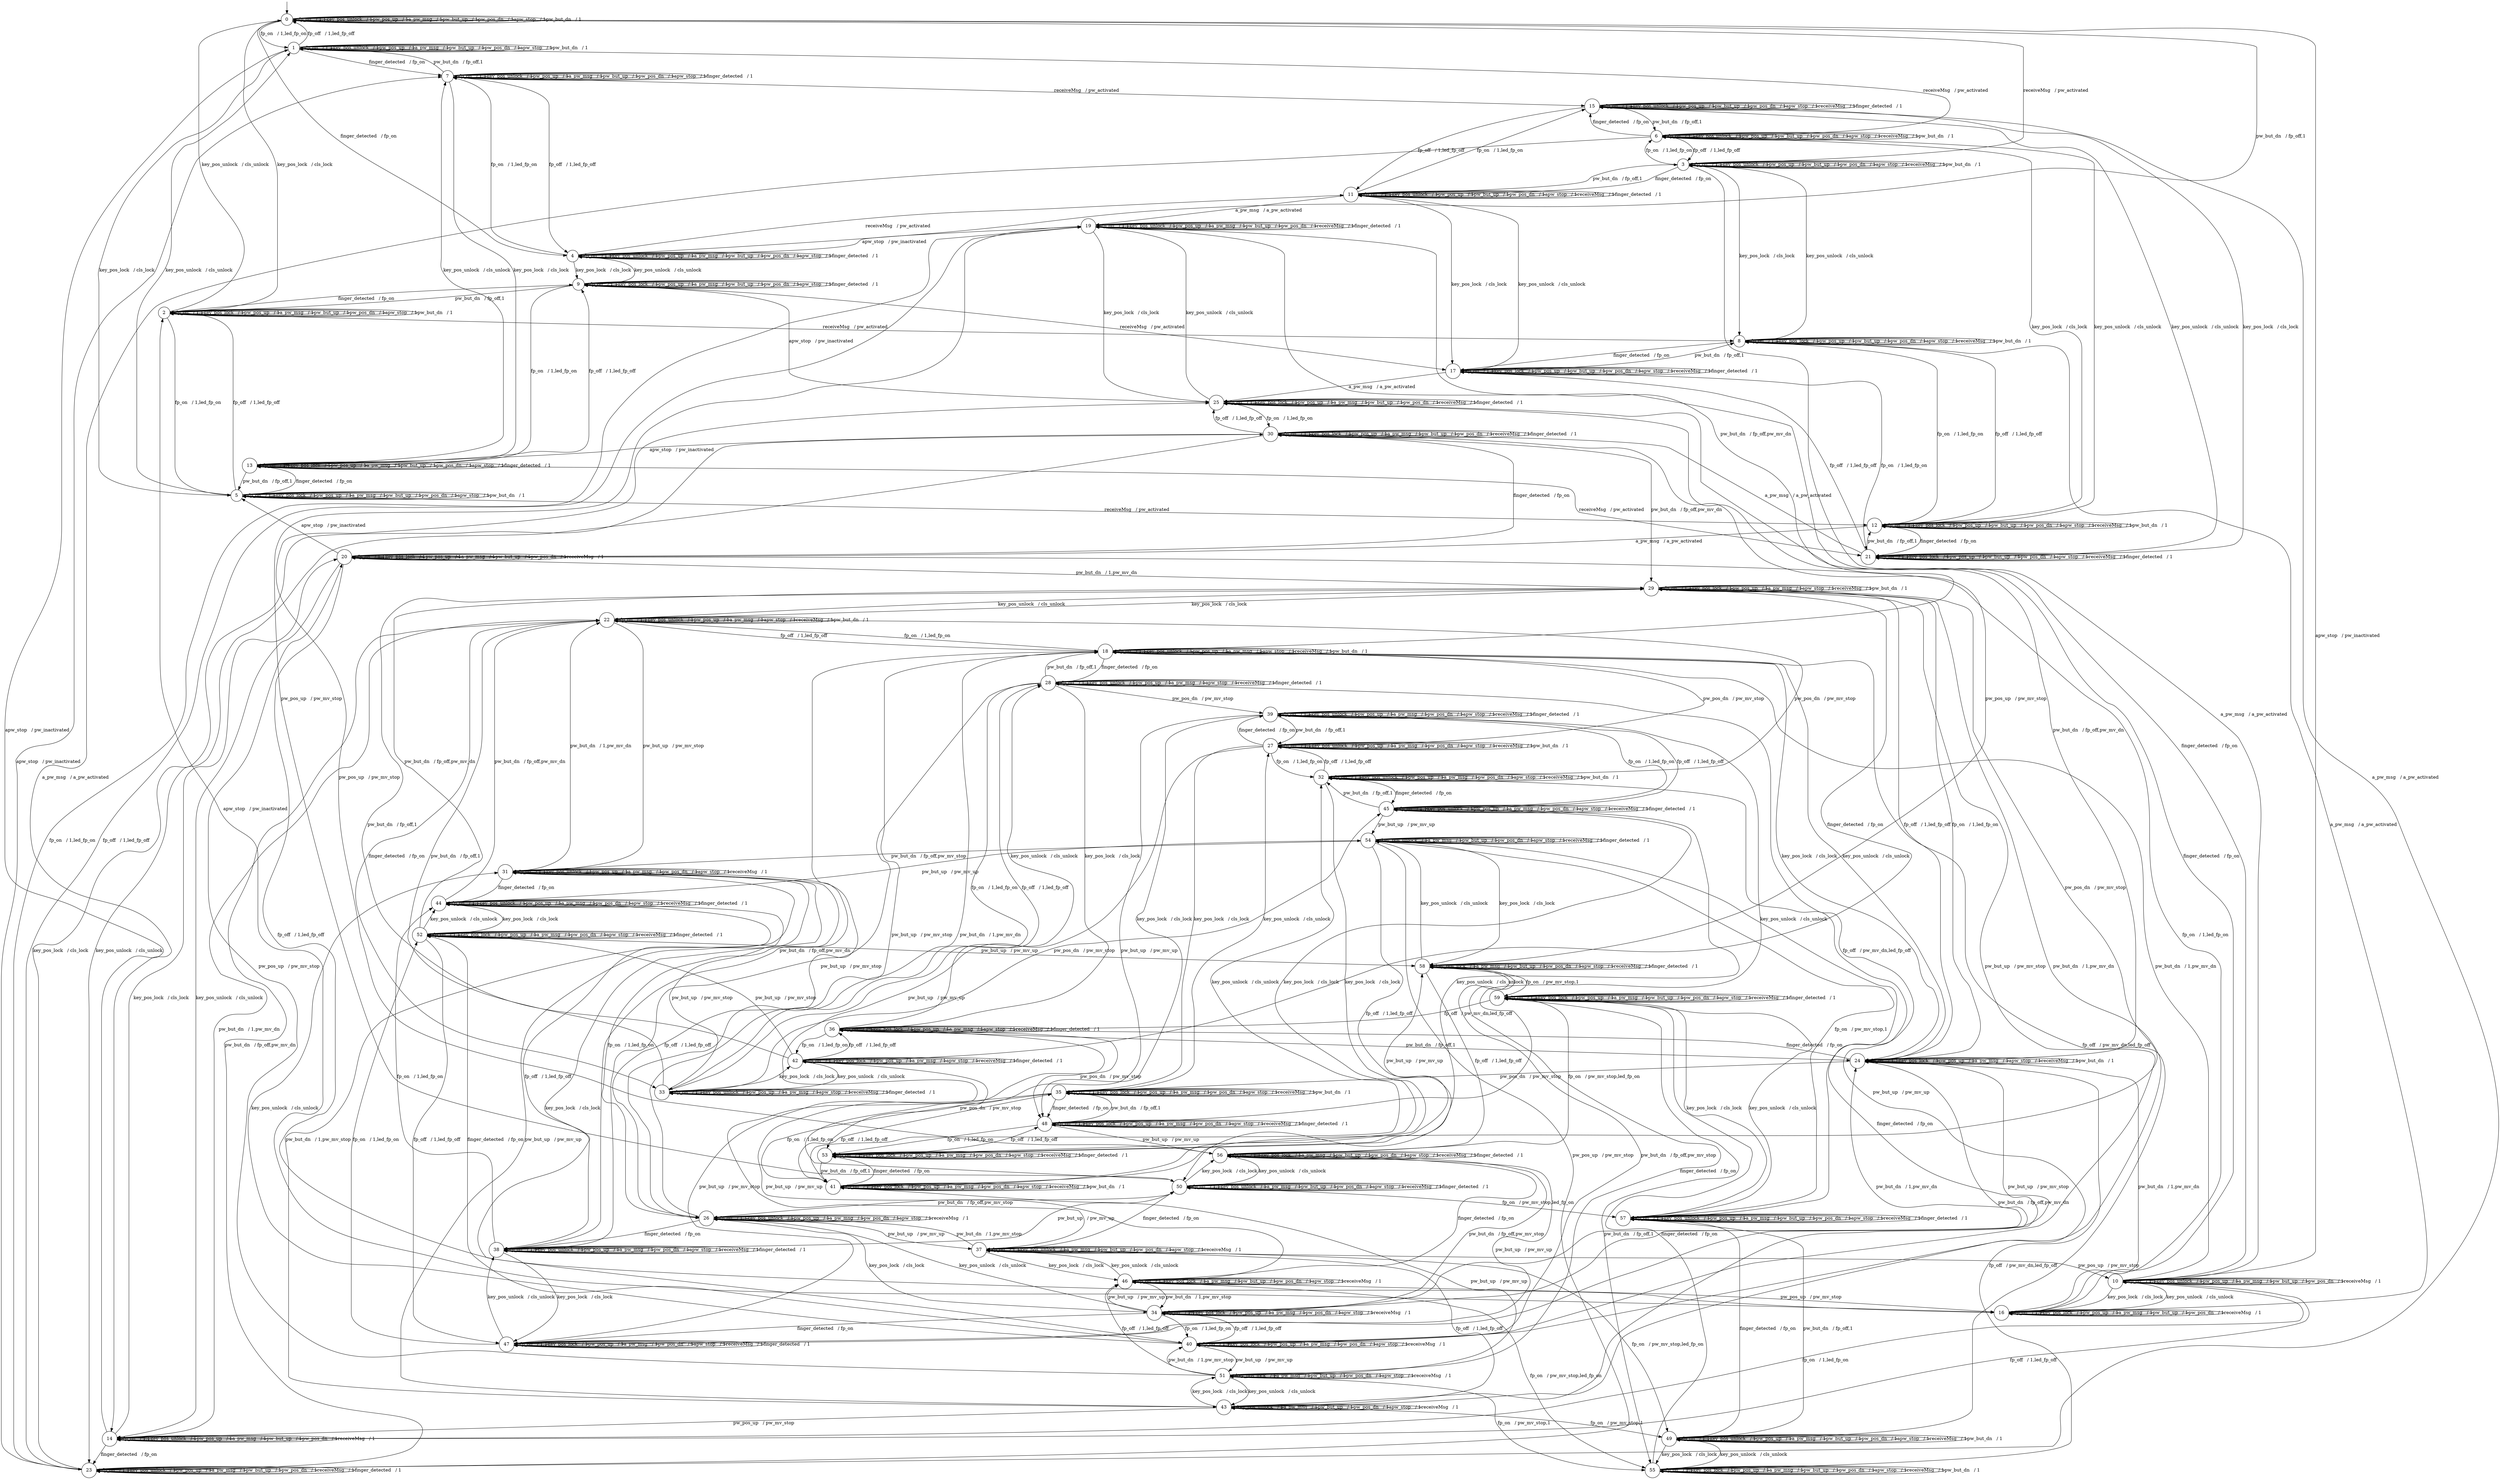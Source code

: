 digraph g {

	s0 [shape="circle" label="0"];
	s1 [shape="circle" label="1"];
	s2 [shape="circle" label="2"];
	s3 [shape="circle" label="3"];
	s4 [shape="circle" label="4"];
	s5 [shape="circle" label="5"];
	s6 [shape="circle" label="6"];
	s7 [shape="circle" label="7"];
	s8 [shape="circle" label="8"];
	s9 [shape="circle" label="9"];
	s10 [shape="circle" label="10"];
	s11 [shape="circle" label="11"];
	s12 [shape="circle" label="12"];
	s13 [shape="circle" label="13"];
	s14 [shape="circle" label="14"];
	s15 [shape="circle" label="15"];
	s16 [shape="circle" label="16"];
	s17 [shape="circle" label="17"];
	s18 [shape="circle" label="18"];
	s19 [shape="circle" label="19"];
	s20 [shape="circle" label="20"];
	s21 [shape="circle" label="21"];
	s22 [shape="circle" label="22"];
	s23 [shape="circle" label="23"];
	s24 [shape="circle" label="24"];
	s25 [shape="circle" label="25"];
	s26 [shape="circle" label="26"];
	s27 [shape="circle" label="27"];
	s28 [shape="circle" label="28"];
	s29 [shape="circle" label="29"];
	s30 [shape="circle" label="30"];
	s31 [shape="circle" label="31"];
	s32 [shape="circle" label="32"];
	s33 [shape="circle" label="33"];
	s34 [shape="circle" label="34"];
	s35 [shape="circle" label="35"];
	s36 [shape="circle" label="36"];
	s37 [shape="circle" label="37"];
	s38 [shape="circle" label="38"];
	s39 [shape="circle" label="39"];
	s40 [shape="circle" label="40"];
	s41 [shape="circle" label="41"];
	s42 [shape="circle" label="42"];
	s43 [shape="circle" label="43"];
	s44 [shape="circle" label="44"];
	s45 [shape="circle" label="45"];
	s46 [shape="circle" label="46"];
	s47 [shape="circle" label="47"];
	s48 [shape="circle" label="48"];
	s49 [shape="circle" label="49"];
	s50 [shape="circle" label="50"];
	s51 [shape="circle" label="51"];
	s52 [shape="circle" label="52"];
	s53 [shape="circle" label="53"];
	s54 [shape="circle" label="54"];
	s55 [shape="circle" label="55"];
	s56 [shape="circle" label="56"];
	s57 [shape="circle" label="57"];
	s58 [shape="circle" label="58"];
	s59 [shape="circle" label="59"];
	s0 -> s0 [label="fp_off   / 1,1"];
	s0 -> s1 [label="fp_on   / 1,led_fp_on"];
	s0 -> s0 [label="key_pos_unlock   / 1"];
	s0 -> s2 [label="key_pos_lock   / cls_lock"];
	s0 -> s0 [label="pw_pos_up   / 1"];
	s0 -> s0 [label="a_pw_msg   / 1"];
	s0 -> s0 [label="pw_but_up   / 1"];
	s0 -> s0 [label="pw_pos_dn   / 1"];
	s0 -> s0 [label="apw_stop   / 1"];
	s0 -> s3 [label="receiveMsg   / pw_activated"];
	s0 -> s0 [label="pw_but_dn   / 1"];
	s0 -> s4 [label="finger_detected   / fp_on"];
	s1 -> s0 [label="fp_off   / 1,led_fp_off"];
	s1 -> s1 [label="fp_on   / 1,1"];
	s1 -> s1 [label="key_pos_unlock   / 1"];
	s1 -> s5 [label="key_pos_lock   / cls_lock"];
	s1 -> s1 [label="pw_pos_up   / 1"];
	s1 -> s1 [label="a_pw_msg   / 1"];
	s1 -> s1 [label="pw_but_up   / 1"];
	s1 -> s1 [label="pw_pos_dn   / 1"];
	s1 -> s1 [label="apw_stop   / 1"];
	s1 -> s6 [label="receiveMsg   / pw_activated"];
	s1 -> s1 [label="pw_but_dn   / 1"];
	s1 -> s7 [label="finger_detected   / fp_on"];
	s2 -> s2 [label="fp_off   / 1,1"];
	s2 -> s5 [label="fp_on   / 1,led_fp_on"];
	s2 -> s0 [label="key_pos_unlock   / cls_unlock"];
	s2 -> s2 [label="key_pos_lock   / 1"];
	s2 -> s2 [label="pw_pos_up   / 1"];
	s2 -> s2 [label="a_pw_msg   / 1"];
	s2 -> s2 [label="pw_but_up   / 1"];
	s2 -> s2 [label="pw_pos_dn   / 1"];
	s2 -> s2 [label="apw_stop   / 1"];
	s2 -> s8 [label="receiveMsg   / pw_activated"];
	s2 -> s2 [label="pw_but_dn   / 1"];
	s2 -> s9 [label="finger_detected   / fp_on"];
	s3 -> s3 [label="fp_off   / 1,1"];
	s3 -> s6 [label="fp_on   / 1,led_fp_on"];
	s3 -> s3 [label="key_pos_unlock   / 1"];
	s3 -> s8 [label="key_pos_lock   / cls_lock"];
	s3 -> s3 [label="pw_pos_up   / 1"];
	s3 -> s10 [label="a_pw_msg   / a_pw_activated"];
	s3 -> s3 [label="pw_but_up   / 1"];
	s3 -> s3 [label="pw_pos_dn   / 1"];
	s3 -> s3 [label="apw_stop   / 1"];
	s3 -> s3 [label="receiveMsg   / 1"];
	s3 -> s3 [label="pw_but_dn   / 1"];
	s3 -> s11 [label="finger_detected   / fp_on"];
	s4 -> s4 [label="fp_off   / 1,1"];
	s4 -> s7 [label="fp_on   / 1,led_fp_on"];
	s4 -> s4 [label="key_pos_unlock   / 1"];
	s4 -> s9 [label="key_pos_lock   / cls_lock"];
	s4 -> s4 [label="pw_pos_up   / 1"];
	s4 -> s4 [label="a_pw_msg   / 1"];
	s4 -> s4 [label="pw_but_up   / 1"];
	s4 -> s4 [label="pw_pos_dn   / 1"];
	s4 -> s4 [label="apw_stop   / 1"];
	s4 -> s11 [label="receiveMsg   / pw_activated"];
	s4 -> s0 [label="pw_but_dn   / fp_off,1"];
	s4 -> s4 [label="finger_detected   / 1"];
	s5 -> s2 [label="fp_off   / 1,led_fp_off"];
	s5 -> s5 [label="fp_on   / 1,1"];
	s5 -> s1 [label="key_pos_unlock   / cls_unlock"];
	s5 -> s5 [label="key_pos_lock   / 1"];
	s5 -> s5 [label="pw_pos_up   / 1"];
	s5 -> s5 [label="a_pw_msg   / 1"];
	s5 -> s5 [label="pw_but_up   / 1"];
	s5 -> s5 [label="pw_pos_dn   / 1"];
	s5 -> s5 [label="apw_stop   / 1"];
	s5 -> s12 [label="receiveMsg   / pw_activated"];
	s5 -> s5 [label="pw_but_dn   / 1"];
	s5 -> s13 [label="finger_detected   / fp_on"];
	s6 -> s3 [label="fp_off   / 1,led_fp_off"];
	s6 -> s6 [label="fp_on   / 1,1"];
	s6 -> s6 [label="key_pos_unlock   / 1"];
	s6 -> s12 [label="key_pos_lock   / cls_lock"];
	s6 -> s6 [label="pw_pos_up   / 1"];
	s6 -> s14 [label="a_pw_msg   / a_pw_activated"];
	s6 -> s6 [label="pw_but_up   / 1"];
	s6 -> s6 [label="pw_pos_dn   / 1"];
	s6 -> s6 [label="apw_stop   / 1"];
	s6 -> s6 [label="receiveMsg   / 1"];
	s6 -> s6 [label="pw_but_dn   / 1"];
	s6 -> s15 [label="finger_detected   / fp_on"];
	s7 -> s4 [label="fp_off   / 1,led_fp_off"];
	s7 -> s7 [label="fp_on   / 1,1"];
	s7 -> s7 [label="key_pos_unlock   / 1"];
	s7 -> s13 [label="key_pos_lock   / cls_lock"];
	s7 -> s7 [label="pw_pos_up   / 1"];
	s7 -> s7 [label="a_pw_msg   / 1"];
	s7 -> s7 [label="pw_but_up   / 1"];
	s7 -> s7 [label="pw_pos_dn   / 1"];
	s7 -> s7 [label="apw_stop   / 1"];
	s7 -> s15 [label="receiveMsg   / pw_activated"];
	s7 -> s1 [label="pw_but_dn   / fp_off,1"];
	s7 -> s7 [label="finger_detected   / 1"];
	s8 -> s8 [label="fp_off   / 1,1"];
	s8 -> s12 [label="fp_on   / 1,led_fp_on"];
	s8 -> s3 [label="key_pos_unlock   / cls_unlock"];
	s8 -> s8 [label="key_pos_lock   / 1"];
	s8 -> s8 [label="pw_pos_up   / 1"];
	s8 -> s16 [label="a_pw_msg   / a_pw_activated"];
	s8 -> s8 [label="pw_but_up   / 1"];
	s8 -> s8 [label="pw_pos_dn   / 1"];
	s8 -> s8 [label="apw_stop   / 1"];
	s8 -> s8 [label="receiveMsg   / 1"];
	s8 -> s8 [label="pw_but_dn   / 1"];
	s8 -> s17 [label="finger_detected   / fp_on"];
	s9 -> s9 [label="fp_off   / 1,1"];
	s9 -> s13 [label="fp_on   / 1,led_fp_on"];
	s9 -> s4 [label="key_pos_unlock   / cls_unlock"];
	s9 -> s9 [label="key_pos_lock   / 1"];
	s9 -> s9 [label="pw_pos_up   / 1"];
	s9 -> s9 [label="a_pw_msg   / 1"];
	s9 -> s9 [label="pw_but_up   / 1"];
	s9 -> s9 [label="pw_pos_dn   / 1"];
	s9 -> s9 [label="apw_stop   / 1"];
	s9 -> s17 [label="receiveMsg   / pw_activated"];
	s9 -> s2 [label="pw_but_dn   / fp_off,1"];
	s9 -> s9 [label="finger_detected   / 1"];
	s10 -> s10 [label="fp_off   / 1,1"];
	s10 -> s14 [label="fp_on   / 1,led_fp_on"];
	s10 -> s10 [label="key_pos_unlock   / 1"];
	s10 -> s16 [label="key_pos_lock   / cls_lock"];
	s10 -> s10 [label="pw_pos_up   / 1"];
	s10 -> s10 [label="a_pw_msg   / 1"];
	s10 -> s10 [label="pw_but_up   / 1"];
	s10 -> s10 [label="pw_pos_dn   / 1"];
	s10 -> s0 [label="apw_stop   / pw_inactivated"];
	s10 -> s10 [label="receiveMsg   / 1"];
	s10 -> s18 [label="pw_but_dn   / 1,pw_mv_dn"];
	s10 -> s19 [label="finger_detected   / fp_on"];
	s11 -> s11 [label="fp_off   / 1,1"];
	s11 -> s15 [label="fp_on   / 1,led_fp_on"];
	s11 -> s11 [label="key_pos_unlock   / 1"];
	s11 -> s17 [label="key_pos_lock   / cls_lock"];
	s11 -> s11 [label="pw_pos_up   / 1"];
	s11 -> s19 [label="a_pw_msg   / a_pw_activated"];
	s11 -> s11 [label="pw_but_up   / 1"];
	s11 -> s11 [label="pw_pos_dn   / 1"];
	s11 -> s11 [label="apw_stop   / 1"];
	s11 -> s11 [label="receiveMsg   / 1"];
	s11 -> s3 [label="pw_but_dn   / fp_off,1"];
	s11 -> s11 [label="finger_detected   / 1"];
	s12 -> s8 [label="fp_off   / 1,led_fp_off"];
	s12 -> s12 [label="fp_on   / 1,1"];
	s12 -> s6 [label="key_pos_unlock   / cls_unlock"];
	s12 -> s12 [label="key_pos_lock   / 1"];
	s12 -> s12 [label="pw_pos_up   / 1"];
	s12 -> s20 [label="a_pw_msg   / a_pw_activated"];
	s12 -> s12 [label="pw_but_up   / 1"];
	s12 -> s12 [label="pw_pos_dn   / 1"];
	s12 -> s12 [label="apw_stop   / 1"];
	s12 -> s12 [label="receiveMsg   / 1"];
	s12 -> s12 [label="pw_but_dn   / 1"];
	s12 -> s21 [label="finger_detected   / fp_on"];
	s13 -> s9 [label="fp_off   / 1,led_fp_off"];
	s13 -> s13 [label="fp_on   / 1,1"];
	s13 -> s7 [label="key_pos_unlock   / cls_unlock"];
	s13 -> s13 [label="key_pos_lock   / 1"];
	s13 -> s13 [label="pw_pos_up   / 1"];
	s13 -> s13 [label="a_pw_msg   / 1"];
	s13 -> s13 [label="pw_but_up   / 1"];
	s13 -> s13 [label="pw_pos_dn   / 1"];
	s13 -> s13 [label="apw_stop   / 1"];
	s13 -> s21 [label="receiveMsg   / pw_activated"];
	s13 -> s5 [label="pw_but_dn   / fp_off,1"];
	s13 -> s13 [label="finger_detected   / 1"];
	s14 -> s10 [label="fp_off   / 1,led_fp_off"];
	s14 -> s14 [label="fp_on   / 1,1"];
	s14 -> s14 [label="key_pos_unlock   / 1"];
	s14 -> s20 [label="key_pos_lock   / cls_lock"];
	s14 -> s14 [label="pw_pos_up   / 1"];
	s14 -> s14 [label="a_pw_msg   / 1"];
	s14 -> s14 [label="pw_but_up   / 1"];
	s14 -> s14 [label="pw_pos_dn   / 1"];
	s14 -> s1 [label="apw_stop   / pw_inactivated"];
	s14 -> s14 [label="receiveMsg   / 1"];
	s14 -> s22 [label="pw_but_dn   / 1,pw_mv_dn"];
	s14 -> s23 [label="finger_detected   / fp_on"];
	s15 -> s11 [label="fp_off   / 1,led_fp_off"];
	s15 -> s15 [label="fp_on   / 1,1"];
	s15 -> s15 [label="key_pos_unlock   / 1"];
	s15 -> s21 [label="key_pos_lock   / cls_lock"];
	s15 -> s15 [label="pw_pos_up   / 1"];
	s15 -> s23 [label="a_pw_msg   / a_pw_activated"];
	s15 -> s15 [label="pw_but_up   / 1"];
	s15 -> s15 [label="pw_pos_dn   / 1"];
	s15 -> s15 [label="apw_stop   / 1"];
	s15 -> s15 [label="receiveMsg   / 1"];
	s15 -> s6 [label="pw_but_dn   / fp_off,1"];
	s15 -> s15 [label="finger_detected   / 1"];
	s16 -> s16 [label="fp_off   / 1,1"];
	s16 -> s20 [label="fp_on   / 1,led_fp_on"];
	s16 -> s10 [label="key_pos_unlock   / cls_unlock"];
	s16 -> s16 [label="key_pos_lock   / 1"];
	s16 -> s16 [label="pw_pos_up   / 1"];
	s16 -> s16 [label="a_pw_msg   / 1"];
	s16 -> s16 [label="pw_but_up   / 1"];
	s16 -> s16 [label="pw_pos_dn   / 1"];
	s16 -> s2 [label="apw_stop   / pw_inactivated"];
	s16 -> s16 [label="receiveMsg   / 1"];
	s16 -> s24 [label="pw_but_dn   / 1,pw_mv_dn"];
	s16 -> s25 [label="finger_detected   / fp_on"];
	s17 -> s17 [label="fp_off   / 1,1"];
	s17 -> s21 [label="fp_on   / 1,led_fp_on"];
	s17 -> s11 [label="key_pos_unlock   / cls_unlock"];
	s17 -> s17 [label="key_pos_lock   / 1"];
	s17 -> s17 [label="pw_pos_up   / 1"];
	s17 -> s25 [label="a_pw_msg   / a_pw_activated"];
	s17 -> s17 [label="pw_but_up   / 1"];
	s17 -> s17 [label="pw_pos_dn   / 1"];
	s17 -> s17 [label="apw_stop   / 1"];
	s17 -> s17 [label="receiveMsg   / 1"];
	s17 -> s8 [label="pw_but_dn   / fp_off,1"];
	s17 -> s17 [label="finger_detected   / 1"];
	s18 -> s18 [label="fp_off   / 1,1"];
	s18 -> s22 [label="fp_on   / 1,led_fp_on"];
	s18 -> s18 [label="key_pos_unlock   / 1"];
	s18 -> s24 [label="key_pos_lock   / cls_lock"];
	s18 -> s18 [label="pw_pos_up   / 1"];
	s18 -> s18 [label="a_pw_msg   / 1"];
	s18 -> s26 [label="pw_but_up   / pw_mv_stop"];
	s18 -> s27 [label="pw_pos_dn   / pw_mv_stop"];
	s18 -> s18 [label="apw_stop   / 1"];
	s18 -> s18 [label="receiveMsg   / 1"];
	s18 -> s18 [label="pw_but_dn   / 1"];
	s18 -> s28 [label="finger_detected   / fp_on"];
	s19 -> s19 [label="fp_off   / 1,1"];
	s19 -> s23 [label="fp_on   / 1,led_fp_on"];
	s19 -> s19 [label="key_pos_unlock   / 1"];
	s19 -> s25 [label="key_pos_lock   / cls_lock"];
	s19 -> s19 [label="pw_pos_up   / 1"];
	s19 -> s19 [label="a_pw_msg   / 1"];
	s19 -> s19 [label="pw_but_up   / 1"];
	s19 -> s19 [label="pw_pos_dn   / 1"];
	s19 -> s4 [label="apw_stop   / pw_inactivated"];
	s19 -> s19 [label="receiveMsg   / 1"];
	s19 -> s18 [label="pw_but_dn   / fp_off,pw_mv_dn"];
	s19 -> s19 [label="finger_detected   / 1"];
	s20 -> s16 [label="fp_off   / 1,led_fp_off"];
	s20 -> s20 [label="fp_on   / 1,1"];
	s20 -> s14 [label="key_pos_unlock   / cls_unlock"];
	s20 -> s20 [label="key_pos_lock   / 1"];
	s20 -> s20 [label="pw_pos_up   / 1"];
	s20 -> s20 [label="a_pw_msg   / 1"];
	s20 -> s20 [label="pw_but_up   / 1"];
	s20 -> s20 [label="pw_pos_dn   / 1"];
	s20 -> s5 [label="apw_stop   / pw_inactivated"];
	s20 -> s20 [label="receiveMsg   / 1"];
	s20 -> s29 [label="pw_but_dn   / 1,pw_mv_dn"];
	s20 -> s30 [label="finger_detected   / fp_on"];
	s21 -> s17 [label="fp_off   / 1,led_fp_off"];
	s21 -> s21 [label="fp_on   / 1,1"];
	s21 -> s15 [label="key_pos_unlock   / cls_unlock"];
	s21 -> s21 [label="key_pos_lock   / 1"];
	s21 -> s21 [label="pw_pos_up   / 1"];
	s21 -> s30 [label="a_pw_msg   / a_pw_activated"];
	s21 -> s21 [label="pw_but_up   / 1"];
	s21 -> s21 [label="pw_pos_dn   / 1"];
	s21 -> s21 [label="apw_stop   / 1"];
	s21 -> s21 [label="receiveMsg   / 1"];
	s21 -> s12 [label="pw_but_dn   / fp_off,1"];
	s21 -> s21 [label="finger_detected   / 1"];
	s22 -> s18 [label="fp_off   / 1,led_fp_off"];
	s22 -> s22 [label="fp_on   / 1,1"];
	s22 -> s22 [label="key_pos_unlock   / 1"];
	s22 -> s29 [label="key_pos_lock   / cls_lock"];
	s22 -> s22 [label="pw_pos_up   / 1"];
	s22 -> s22 [label="a_pw_msg   / 1"];
	s22 -> s31 [label="pw_but_up   / pw_mv_stop"];
	s22 -> s32 [label="pw_pos_dn   / pw_mv_stop"];
	s22 -> s22 [label="apw_stop   / 1"];
	s22 -> s22 [label="receiveMsg   / 1"];
	s22 -> s22 [label="pw_but_dn   / 1"];
	s22 -> s33 [label="finger_detected   / fp_on"];
	s23 -> s19 [label="fp_off   / 1,led_fp_off"];
	s23 -> s23 [label="fp_on   / 1,1"];
	s23 -> s23 [label="key_pos_unlock   / 1"];
	s23 -> s30 [label="key_pos_lock   / cls_lock"];
	s23 -> s23 [label="pw_pos_up   / 1"];
	s23 -> s23 [label="a_pw_msg   / 1"];
	s23 -> s23 [label="pw_but_up   / 1"];
	s23 -> s23 [label="pw_pos_dn   / 1"];
	s23 -> s7 [label="apw_stop   / pw_inactivated"];
	s23 -> s23 [label="receiveMsg   / 1"];
	s23 -> s22 [label="pw_but_dn   / fp_off,pw_mv_dn"];
	s23 -> s23 [label="finger_detected   / 1"];
	s24 -> s24 [label="fp_off   / 1,1"];
	s24 -> s29 [label="fp_on   / 1,led_fp_on"];
	s24 -> s18 [label="key_pos_unlock   / cls_unlock"];
	s24 -> s24 [label="key_pos_lock   / 1"];
	s24 -> s24 [label="pw_pos_up   / 1"];
	s24 -> s24 [label="a_pw_msg   / 1"];
	s24 -> s34 [label="pw_but_up   / pw_mv_stop"];
	s24 -> s35 [label="pw_pos_dn   / pw_mv_stop"];
	s24 -> s24 [label="apw_stop   / 1"];
	s24 -> s24 [label="receiveMsg   / 1"];
	s24 -> s24 [label="pw_but_dn   / 1"];
	s24 -> s36 [label="finger_detected   / fp_on"];
	s25 -> s25 [label="fp_off   / 1,1"];
	s25 -> s30 [label="fp_on   / 1,led_fp_on"];
	s25 -> s19 [label="key_pos_unlock   / cls_unlock"];
	s25 -> s25 [label="key_pos_lock   / 1"];
	s25 -> s25 [label="pw_pos_up   / 1"];
	s25 -> s25 [label="a_pw_msg   / 1"];
	s25 -> s25 [label="pw_but_up   / 1"];
	s25 -> s25 [label="pw_pos_dn   / 1"];
	s25 -> s9 [label="apw_stop   / pw_inactivated"];
	s25 -> s25 [label="receiveMsg   / 1"];
	s25 -> s24 [label="pw_but_dn   / fp_off,pw_mv_dn"];
	s25 -> s25 [label="finger_detected   / 1"];
	s26 -> s26 [label="fp_off   / 1,1"];
	s26 -> s31 [label="fp_on   / 1,led_fp_on"];
	s26 -> s26 [label="key_pos_unlock   / 1"];
	s26 -> s34 [label="key_pos_lock   / cls_lock"];
	s26 -> s26 [label="pw_pos_up   / 1"];
	s26 -> s26 [label="a_pw_msg   / 1"];
	s26 -> s37 [label="pw_but_up   / pw_mv_up"];
	s26 -> s26 [label="pw_pos_dn   / 1"];
	s26 -> s26 [label="apw_stop   / 1"];
	s26 -> s26 [label="receiveMsg   / 1"];
	s26 -> s18 [label="pw_but_dn   / 1,pw_mv_dn"];
	s26 -> s38 [label="finger_detected   / fp_on"];
	s27 -> s27 [label="fp_off   / 1,1"];
	s27 -> s32 [label="fp_on   / 1,led_fp_on"];
	s27 -> s27 [label="key_pos_unlock   / 1"];
	s27 -> s35 [label="key_pos_lock   / cls_lock"];
	s27 -> s27 [label="pw_pos_up   / 1"];
	s27 -> s27 [label="a_pw_msg   / 1"];
	s27 -> s37 [label="pw_but_up   / pw_mv_up"];
	s27 -> s27 [label="pw_pos_dn   / 1"];
	s27 -> s27 [label="apw_stop   / 1"];
	s27 -> s27 [label="receiveMsg   / 1"];
	s27 -> s27 [label="pw_but_dn   / 1"];
	s27 -> s39 [label="finger_detected   / fp_on"];
	s28 -> s28 [label="fp_off   / 1,1"];
	s28 -> s33 [label="fp_on   / 1,led_fp_on"];
	s28 -> s28 [label="key_pos_unlock   / 1"];
	s28 -> s36 [label="key_pos_lock   / cls_lock"];
	s28 -> s28 [label="pw_pos_up   / 1"];
	s28 -> s28 [label="a_pw_msg   / 1"];
	s28 -> s38 [label="pw_but_up   / pw_mv_stop"];
	s28 -> s39 [label="pw_pos_dn   / pw_mv_stop"];
	s28 -> s28 [label="apw_stop   / 1"];
	s28 -> s28 [label="receiveMsg   / 1"];
	s28 -> s18 [label="pw_but_dn   / fp_off,1"];
	s28 -> s28 [label="finger_detected   / 1"];
	s29 -> s24 [label="fp_off   / 1,led_fp_off"];
	s29 -> s29 [label="fp_on   / 1,1"];
	s29 -> s22 [label="key_pos_unlock   / cls_unlock"];
	s29 -> s29 [label="key_pos_lock   / 1"];
	s29 -> s29 [label="pw_pos_up   / 1"];
	s29 -> s29 [label="a_pw_msg   / 1"];
	s29 -> s40 [label="pw_but_up   / pw_mv_stop"];
	s29 -> s41 [label="pw_pos_dn   / pw_mv_stop"];
	s29 -> s29 [label="apw_stop   / 1"];
	s29 -> s29 [label="receiveMsg   / 1"];
	s29 -> s29 [label="pw_but_dn   / 1"];
	s29 -> s42 [label="finger_detected   / fp_on"];
	s30 -> s25 [label="fp_off   / 1,led_fp_off"];
	s30 -> s30 [label="fp_on   / 1,1"];
	s30 -> s23 [label="key_pos_unlock   / cls_unlock"];
	s30 -> s30 [label="key_pos_lock   / 1"];
	s30 -> s30 [label="pw_pos_up   / 1"];
	s30 -> s30 [label="a_pw_msg   / 1"];
	s30 -> s30 [label="pw_but_up   / 1"];
	s30 -> s30 [label="pw_pos_dn   / 1"];
	s30 -> s13 [label="apw_stop   / pw_inactivated"];
	s30 -> s30 [label="receiveMsg   / 1"];
	s30 -> s29 [label="pw_but_dn   / fp_off,pw_mv_dn"];
	s30 -> s30 [label="finger_detected   / 1"];
	s31 -> s26 [label="fp_off   / 1,led_fp_off"];
	s31 -> s31 [label="fp_on   / 1,1"];
	s31 -> s31 [label="key_pos_unlock   / 1"];
	s31 -> s40 [label="key_pos_lock   / cls_lock"];
	s31 -> s31 [label="pw_pos_up   / 1"];
	s31 -> s31 [label="a_pw_msg   / 1"];
	s31 -> s43 [label="pw_but_up   / pw_mv_up"];
	s31 -> s31 [label="pw_pos_dn   / 1"];
	s31 -> s31 [label="apw_stop   / 1"];
	s31 -> s31 [label="receiveMsg   / 1"];
	s31 -> s22 [label="pw_but_dn   / 1,pw_mv_dn"];
	s31 -> s44 [label="finger_detected   / fp_on"];
	s32 -> s27 [label="fp_off   / 1,led_fp_off"];
	s32 -> s32 [label="fp_on   / 1,1"];
	s32 -> s32 [label="key_pos_unlock   / 1"];
	s32 -> s41 [label="key_pos_lock   / cls_lock"];
	s32 -> s32 [label="pw_pos_up   / 1"];
	s32 -> s32 [label="a_pw_msg   / 1"];
	s32 -> s43 [label="pw_but_up   / pw_mv_up"];
	s32 -> s32 [label="pw_pos_dn   / 1"];
	s32 -> s32 [label="apw_stop   / 1"];
	s32 -> s32 [label="receiveMsg   / 1"];
	s32 -> s32 [label="pw_but_dn   / 1"];
	s32 -> s45 [label="finger_detected   / fp_on"];
	s33 -> s28 [label="fp_off   / 1,led_fp_off"];
	s33 -> s33 [label="fp_on   / 1,1"];
	s33 -> s33 [label="key_pos_unlock   / 1"];
	s33 -> s42 [label="key_pos_lock   / cls_lock"];
	s33 -> s33 [label="pw_pos_up   / 1"];
	s33 -> s33 [label="a_pw_msg   / 1"];
	s33 -> s44 [label="pw_but_up   / pw_mv_stop"];
	s33 -> s45 [label="pw_pos_dn   / pw_mv_stop"];
	s33 -> s33 [label="apw_stop   / 1"];
	s33 -> s33 [label="receiveMsg   / 1"];
	s33 -> s22 [label="pw_but_dn   / fp_off,1"];
	s33 -> s33 [label="finger_detected   / 1"];
	s34 -> s34 [label="fp_off   / 1,1"];
	s34 -> s40 [label="fp_on   / 1,led_fp_on"];
	s34 -> s26 [label="key_pos_unlock   / cls_unlock"];
	s34 -> s34 [label="key_pos_lock   / 1"];
	s34 -> s34 [label="pw_pos_up   / 1"];
	s34 -> s34 [label="a_pw_msg   / 1"];
	s34 -> s46 [label="pw_but_up   / pw_mv_up"];
	s34 -> s34 [label="pw_pos_dn   / 1"];
	s34 -> s34 [label="apw_stop   / 1"];
	s34 -> s34 [label="receiveMsg   / 1"];
	s34 -> s24 [label="pw_but_dn   / 1,pw_mv_dn"];
	s34 -> s47 [label="finger_detected   / fp_on"];
	s35 -> s35 [label="fp_off   / 1,1"];
	s35 -> s41 [label="fp_on   / 1,led_fp_on"];
	s35 -> s27 [label="key_pos_unlock   / cls_unlock"];
	s35 -> s35 [label="key_pos_lock   / 1"];
	s35 -> s35 [label="pw_pos_up   / 1"];
	s35 -> s35 [label="a_pw_msg   / 1"];
	s35 -> s46 [label="pw_but_up   / pw_mv_up"];
	s35 -> s35 [label="pw_pos_dn   / 1"];
	s35 -> s35 [label="apw_stop   / 1"];
	s35 -> s35 [label="receiveMsg   / 1"];
	s35 -> s35 [label="pw_but_dn   / 1"];
	s35 -> s48 [label="finger_detected   / fp_on"];
	s36 -> s36 [label="fp_off   / 1,1"];
	s36 -> s42 [label="fp_on   / 1,led_fp_on"];
	s36 -> s28 [label="key_pos_unlock   / cls_unlock"];
	s36 -> s36 [label="key_pos_lock   / 1"];
	s36 -> s36 [label="pw_pos_up   / 1"];
	s36 -> s36 [label="a_pw_msg   / 1"];
	s36 -> s47 [label="pw_but_up   / pw_mv_stop"];
	s36 -> s48 [label="pw_pos_dn   / pw_mv_stop"];
	s36 -> s36 [label="apw_stop   / 1"];
	s36 -> s36 [label="receiveMsg   / 1"];
	s36 -> s24 [label="pw_but_dn   / fp_off,1"];
	s36 -> s36 [label="finger_detected   / 1"];
	s37 -> s37 [label="fp_off   / 1,1"];
	s37 -> s49 [label="fp_on   / pw_mv_stop,led_fp_on"];
	s37 -> s37 [label="key_pos_unlock   / 1"];
	s37 -> s46 [label="key_pos_lock   / cls_lock"];
	s37 -> s10 [label="pw_pos_up   / pw_mv_stop"];
	s37 -> s37 [label="a_pw_msg   / 1"];
	s37 -> s37 [label="pw_but_up   / 1"];
	s37 -> s37 [label="pw_pos_dn   / 1"];
	s37 -> s37 [label="apw_stop   / 1"];
	s37 -> s37 [label="receiveMsg   / 1"];
	s37 -> s26 [label="pw_but_dn   / 1,pw_mv_stop"];
	s37 -> s50 [label="finger_detected   / fp_on"];
	s38 -> s38 [label="fp_off   / 1,1"];
	s38 -> s44 [label="fp_on   / 1,led_fp_on"];
	s38 -> s38 [label="key_pos_unlock   / 1"];
	s38 -> s47 [label="key_pos_lock   / cls_lock"];
	s38 -> s38 [label="pw_pos_up   / 1"];
	s38 -> s38 [label="a_pw_msg   / 1"];
	s38 -> s50 [label="pw_but_up   / pw_mv_up"];
	s38 -> s38 [label="pw_pos_dn   / 1"];
	s38 -> s38 [label="apw_stop   / 1"];
	s38 -> s38 [label="receiveMsg   / 1"];
	s38 -> s18 [label="pw_but_dn   / fp_off,pw_mv_dn"];
	s38 -> s38 [label="finger_detected   / 1"];
	s39 -> s39 [label="fp_off   / 1,1"];
	s39 -> s45 [label="fp_on   / 1,led_fp_on"];
	s39 -> s39 [label="key_pos_unlock   / 1"];
	s39 -> s48 [label="key_pos_lock   / cls_lock"];
	s39 -> s39 [label="pw_pos_up   / 1"];
	s39 -> s39 [label="a_pw_msg   / 1"];
	s39 -> s50 [label="pw_but_up   / pw_mv_up"];
	s39 -> s39 [label="pw_pos_dn   / 1"];
	s39 -> s39 [label="apw_stop   / 1"];
	s39 -> s39 [label="receiveMsg   / 1"];
	s39 -> s27 [label="pw_but_dn   / fp_off,1"];
	s39 -> s39 [label="finger_detected   / 1"];
	s40 -> s34 [label="fp_off   / 1,led_fp_off"];
	s40 -> s40 [label="fp_on   / 1,1"];
	s40 -> s31 [label="key_pos_unlock   / cls_unlock"];
	s40 -> s40 [label="key_pos_lock   / 1"];
	s40 -> s40 [label="pw_pos_up   / 1"];
	s40 -> s40 [label="a_pw_msg   / 1"];
	s40 -> s51 [label="pw_but_up   / pw_mv_up"];
	s40 -> s40 [label="pw_pos_dn   / 1"];
	s40 -> s40 [label="apw_stop   / 1"];
	s40 -> s40 [label="receiveMsg   / 1"];
	s40 -> s29 [label="pw_but_dn   / 1,pw_mv_dn"];
	s40 -> s52 [label="finger_detected   / fp_on"];
	s41 -> s35 [label="fp_off   / 1,led_fp_off"];
	s41 -> s41 [label="fp_on   / 1,1"];
	s41 -> s32 [label="key_pos_unlock   / cls_unlock"];
	s41 -> s41 [label="key_pos_lock   / 1"];
	s41 -> s41 [label="pw_pos_up   / 1"];
	s41 -> s41 [label="a_pw_msg   / 1"];
	s41 -> s51 [label="pw_but_up   / pw_mv_up"];
	s41 -> s41 [label="pw_pos_dn   / 1"];
	s41 -> s41 [label="apw_stop   / 1"];
	s41 -> s41 [label="receiveMsg   / 1"];
	s41 -> s41 [label="pw_but_dn   / 1"];
	s41 -> s53 [label="finger_detected   / fp_on"];
	s42 -> s36 [label="fp_off   / 1,led_fp_off"];
	s42 -> s42 [label="fp_on   / 1,1"];
	s42 -> s33 [label="key_pos_unlock   / cls_unlock"];
	s42 -> s42 [label="key_pos_lock   / 1"];
	s42 -> s42 [label="pw_pos_up   / 1"];
	s42 -> s42 [label="a_pw_msg   / 1"];
	s42 -> s52 [label="pw_but_up   / pw_mv_stop"];
	s42 -> s53 [label="pw_pos_dn   / pw_mv_stop"];
	s42 -> s42 [label="apw_stop   / 1"];
	s42 -> s42 [label="receiveMsg   / 1"];
	s42 -> s29 [label="pw_but_dn   / fp_off,1"];
	s42 -> s42 [label="finger_detected   / 1"];
	s43 -> s37 [label="fp_off   / 1,led_fp_off"];
	s43 -> s49 [label="fp_on   / pw_mv_stop,1"];
	s43 -> s43 [label="key_pos_unlock   / 1"];
	s43 -> s51 [label="key_pos_lock   / cls_lock"];
	s43 -> s14 [label="pw_pos_up   / pw_mv_stop"];
	s43 -> s43 [label="a_pw_msg   / 1"];
	s43 -> s43 [label="pw_but_up   / 1"];
	s43 -> s43 [label="pw_pos_dn   / 1"];
	s43 -> s43 [label="apw_stop   / 1"];
	s43 -> s43 [label="receiveMsg   / 1"];
	s43 -> s31 [label="pw_but_dn   / 1,pw_mv_stop"];
	s43 -> s54 [label="finger_detected   / fp_on"];
	s44 -> s38 [label="fp_off   / 1,led_fp_off"];
	s44 -> s44 [label="fp_on   / 1,1"];
	s44 -> s44 [label="key_pos_unlock   / 1"];
	s44 -> s52 [label="key_pos_lock   / cls_lock"];
	s44 -> s44 [label="pw_pos_up   / 1"];
	s44 -> s44 [label="a_pw_msg   / 1"];
	s44 -> s54 [label="pw_but_up   / pw_mv_up"];
	s44 -> s44 [label="pw_pos_dn   / 1"];
	s44 -> s44 [label="apw_stop   / 1"];
	s44 -> s44 [label="receiveMsg   / 1"];
	s44 -> s22 [label="pw_but_dn   / fp_off,pw_mv_dn"];
	s44 -> s44 [label="finger_detected   / 1"];
	s45 -> s39 [label="fp_off   / 1,led_fp_off"];
	s45 -> s45 [label="fp_on   / 1,1"];
	s45 -> s45 [label="key_pos_unlock   / 1"];
	s45 -> s53 [label="key_pos_lock   / cls_lock"];
	s45 -> s45 [label="pw_pos_up   / 1"];
	s45 -> s45 [label="a_pw_msg   / 1"];
	s45 -> s54 [label="pw_but_up   / pw_mv_up"];
	s45 -> s45 [label="pw_pos_dn   / 1"];
	s45 -> s45 [label="apw_stop   / 1"];
	s45 -> s45 [label="receiveMsg   / 1"];
	s45 -> s32 [label="pw_but_dn   / fp_off,1"];
	s45 -> s45 [label="finger_detected   / 1"];
	s46 -> s46 [label="fp_off   / 1,1"];
	s46 -> s55 [label="fp_on   / pw_mv_stop,led_fp_on"];
	s46 -> s37 [label="key_pos_unlock   / cls_unlock"];
	s46 -> s46 [label="key_pos_lock   / 1"];
	s46 -> s16 [label="pw_pos_up   / pw_mv_stop"];
	s46 -> s46 [label="a_pw_msg   / 1"];
	s46 -> s46 [label="pw_but_up   / 1"];
	s46 -> s46 [label="pw_pos_dn   / 1"];
	s46 -> s46 [label="apw_stop   / 1"];
	s46 -> s46 [label="receiveMsg   / 1"];
	s46 -> s34 [label="pw_but_dn   / 1,pw_mv_stop"];
	s46 -> s56 [label="finger_detected   / fp_on"];
	s47 -> s47 [label="fp_off   / 1,1"];
	s47 -> s52 [label="fp_on   / 1,led_fp_on"];
	s47 -> s38 [label="key_pos_unlock   / cls_unlock"];
	s47 -> s47 [label="key_pos_lock   / 1"];
	s47 -> s47 [label="pw_pos_up   / 1"];
	s47 -> s47 [label="a_pw_msg   / 1"];
	s47 -> s56 [label="pw_but_up   / pw_mv_up"];
	s47 -> s47 [label="pw_pos_dn   / 1"];
	s47 -> s47 [label="apw_stop   / 1"];
	s47 -> s47 [label="receiveMsg   / 1"];
	s47 -> s24 [label="pw_but_dn   / fp_off,pw_mv_dn"];
	s47 -> s47 [label="finger_detected   / 1"];
	s48 -> s48 [label="fp_off   / 1,1"];
	s48 -> s53 [label="fp_on   / 1,led_fp_on"];
	s48 -> s39 [label="key_pos_unlock   / cls_unlock"];
	s48 -> s48 [label="key_pos_lock   / 1"];
	s48 -> s48 [label="pw_pos_up   / 1"];
	s48 -> s48 [label="a_pw_msg   / 1"];
	s48 -> s56 [label="pw_but_up   / pw_mv_up"];
	s48 -> s48 [label="pw_pos_dn   / 1"];
	s48 -> s48 [label="apw_stop   / 1"];
	s48 -> s48 [label="receiveMsg   / 1"];
	s48 -> s35 [label="pw_but_dn   / fp_off,1"];
	s48 -> s48 [label="finger_detected   / 1"];
	s49 -> s18 [label="fp_off   / pw_mv_dn,led_fp_off"];
	s49 -> s49 [label="fp_on   / 1,1"];
	s49 -> s49 [label="key_pos_unlock   / 1"];
	s49 -> s55 [label="key_pos_lock   / cls_lock"];
	s49 -> s49 [label="pw_pos_up   / 1"];
	s49 -> s49 [label="a_pw_msg   / 1"];
	s49 -> s49 [label="pw_but_up   / 1"];
	s49 -> s49 [label="pw_pos_dn   / 1"];
	s49 -> s49 [label="apw_stop   / 1"];
	s49 -> s49 [label="receiveMsg   / 1"];
	s49 -> s49 [label="pw_but_dn   / 1"];
	s49 -> s57 [label="finger_detected   / fp_on"];
	s50 -> s50 [label="fp_off   / 1,1"];
	s50 -> s57 [label="fp_on   / pw_mv_stop,led_fp_on"];
	s50 -> s50 [label="key_pos_unlock   / 1"];
	s50 -> s56 [label="key_pos_lock   / cls_lock"];
	s50 -> s19 [label="pw_pos_up   / pw_mv_stop"];
	s50 -> s50 [label="a_pw_msg   / 1"];
	s50 -> s50 [label="pw_but_up   / 1"];
	s50 -> s50 [label="pw_pos_dn   / 1"];
	s50 -> s50 [label="apw_stop   / 1"];
	s50 -> s50 [label="receiveMsg   / 1"];
	s50 -> s26 [label="pw_but_dn   / fp_off,pw_mv_stop"];
	s50 -> s50 [label="finger_detected   / 1"];
	s51 -> s46 [label="fp_off   / 1,led_fp_off"];
	s51 -> s55 [label="fp_on   / pw_mv_stop,1"];
	s51 -> s43 [label="key_pos_unlock   / cls_unlock"];
	s51 -> s51 [label="key_pos_lock   / 1"];
	s51 -> s20 [label="pw_pos_up   / pw_mv_stop"];
	s51 -> s51 [label="a_pw_msg   / 1"];
	s51 -> s51 [label="pw_but_up   / 1"];
	s51 -> s51 [label="pw_pos_dn   / 1"];
	s51 -> s51 [label="apw_stop   / 1"];
	s51 -> s51 [label="receiveMsg   / 1"];
	s51 -> s40 [label="pw_but_dn   / 1,pw_mv_stop"];
	s51 -> s58 [label="finger_detected   / fp_on"];
	s52 -> s47 [label="fp_off   / 1,led_fp_off"];
	s52 -> s52 [label="fp_on   / 1,1"];
	s52 -> s44 [label="key_pos_unlock   / cls_unlock"];
	s52 -> s52 [label="key_pos_lock   / 1"];
	s52 -> s52 [label="pw_pos_up   / 1"];
	s52 -> s52 [label="a_pw_msg   / 1"];
	s52 -> s58 [label="pw_but_up   / pw_mv_up"];
	s52 -> s52 [label="pw_pos_dn   / 1"];
	s52 -> s52 [label="apw_stop   / 1"];
	s52 -> s52 [label="receiveMsg   / 1"];
	s52 -> s29 [label="pw_but_dn   / fp_off,pw_mv_dn"];
	s52 -> s52 [label="finger_detected   / 1"];
	s53 -> s48 [label="fp_off   / 1,led_fp_off"];
	s53 -> s53 [label="fp_on   / 1,1"];
	s53 -> s45 [label="key_pos_unlock   / cls_unlock"];
	s53 -> s53 [label="key_pos_lock   / 1"];
	s53 -> s53 [label="pw_pos_up   / 1"];
	s53 -> s53 [label="a_pw_msg   / 1"];
	s53 -> s58 [label="pw_but_up   / pw_mv_up"];
	s53 -> s53 [label="pw_pos_dn   / 1"];
	s53 -> s53 [label="apw_stop   / 1"];
	s53 -> s53 [label="receiveMsg   / 1"];
	s53 -> s41 [label="pw_but_dn   / fp_off,1"];
	s53 -> s53 [label="finger_detected   / 1"];
	s54 -> s50 [label="fp_off   / 1,led_fp_off"];
	s54 -> s57 [label="fp_on   / pw_mv_stop,1"];
	s54 -> s54 [label="key_pos_unlock   / 1"];
	s54 -> s58 [label="key_pos_lock   / cls_lock"];
	s54 -> s23 [label="pw_pos_up   / pw_mv_stop"];
	s54 -> s54 [label="a_pw_msg   / 1"];
	s54 -> s54 [label="pw_but_up   / 1"];
	s54 -> s54 [label="pw_pos_dn   / 1"];
	s54 -> s54 [label="apw_stop   / 1"];
	s54 -> s54 [label="receiveMsg   / 1"];
	s54 -> s31 [label="pw_but_dn   / fp_off,pw_mv_stop"];
	s54 -> s54 [label="finger_detected   / 1"];
	s55 -> s24 [label="fp_off   / pw_mv_dn,led_fp_off"];
	s55 -> s55 [label="fp_on   / 1,1"];
	s55 -> s49 [label="key_pos_unlock   / cls_unlock"];
	s55 -> s55 [label="key_pos_lock   / 1"];
	s55 -> s55 [label="pw_pos_up   / 1"];
	s55 -> s55 [label="a_pw_msg   / 1"];
	s55 -> s55 [label="pw_but_up   / 1"];
	s55 -> s55 [label="pw_pos_dn   / 1"];
	s55 -> s55 [label="apw_stop   / 1"];
	s55 -> s55 [label="receiveMsg   / 1"];
	s55 -> s55 [label="pw_but_dn   / 1"];
	s55 -> s59 [label="finger_detected   / fp_on"];
	s56 -> s56 [label="fp_off   / 1,1"];
	s56 -> s59 [label="fp_on   / pw_mv_stop,led_fp_on"];
	s56 -> s50 [label="key_pos_unlock   / cls_unlock"];
	s56 -> s56 [label="key_pos_lock   / 1"];
	s56 -> s25 [label="pw_pos_up   / pw_mv_stop"];
	s56 -> s56 [label="a_pw_msg   / 1"];
	s56 -> s56 [label="pw_but_up   / 1"];
	s56 -> s56 [label="pw_pos_dn   / 1"];
	s56 -> s56 [label="apw_stop   / 1"];
	s56 -> s56 [label="receiveMsg   / 1"];
	s56 -> s34 [label="pw_but_dn   / fp_off,pw_mv_stop"];
	s56 -> s56 [label="finger_detected   / 1"];
	s57 -> s28 [label="fp_off   / pw_mv_dn,led_fp_off"];
	s57 -> s57 [label="fp_on   / 1,1"];
	s57 -> s57 [label="key_pos_unlock   / 1"];
	s57 -> s59 [label="key_pos_lock   / cls_lock"];
	s57 -> s57 [label="pw_pos_up   / 1"];
	s57 -> s57 [label="a_pw_msg   / 1"];
	s57 -> s57 [label="pw_but_up   / 1"];
	s57 -> s57 [label="pw_pos_dn   / 1"];
	s57 -> s57 [label="apw_stop   / 1"];
	s57 -> s57 [label="receiveMsg   / 1"];
	s57 -> s49 [label="pw_but_dn   / fp_off,1"];
	s57 -> s57 [label="finger_detected   / 1"];
	s58 -> s56 [label="fp_off   / 1,led_fp_off"];
	s58 -> s59 [label="fp_on   / pw_mv_stop,1"];
	s58 -> s54 [label="key_pos_unlock   / cls_unlock"];
	s58 -> s58 [label="key_pos_lock   / 1"];
	s58 -> s30 [label="pw_pos_up   / pw_mv_stop"];
	s58 -> s58 [label="a_pw_msg   / 1"];
	s58 -> s58 [label="pw_but_up   / 1"];
	s58 -> s58 [label="pw_pos_dn   / 1"];
	s58 -> s58 [label="apw_stop   / 1"];
	s58 -> s58 [label="receiveMsg   / 1"];
	s58 -> s40 [label="pw_but_dn   / fp_off,pw_mv_stop"];
	s58 -> s58 [label="finger_detected   / 1"];
	s59 -> s36 [label="fp_off   / pw_mv_dn,led_fp_off"];
	s59 -> s59 [label="fp_on   / 1,1"];
	s59 -> s57 [label="key_pos_unlock   / cls_unlock"];
	s59 -> s59 [label="key_pos_lock   / 1"];
	s59 -> s59 [label="pw_pos_up   / 1"];
	s59 -> s59 [label="a_pw_msg   / 1"];
	s59 -> s59 [label="pw_but_up   / 1"];
	s59 -> s59 [label="pw_pos_dn   / 1"];
	s59 -> s59 [label="apw_stop   / 1"];
	s59 -> s59 [label="receiveMsg   / 1"];
	s59 -> s55 [label="pw_but_dn   / fp_off,1"];
	s59 -> s59 [label="finger_detected   / 1"];

__start0 [label="" shape="none" width="0" height="0"];
__start0 -> s0;

}
